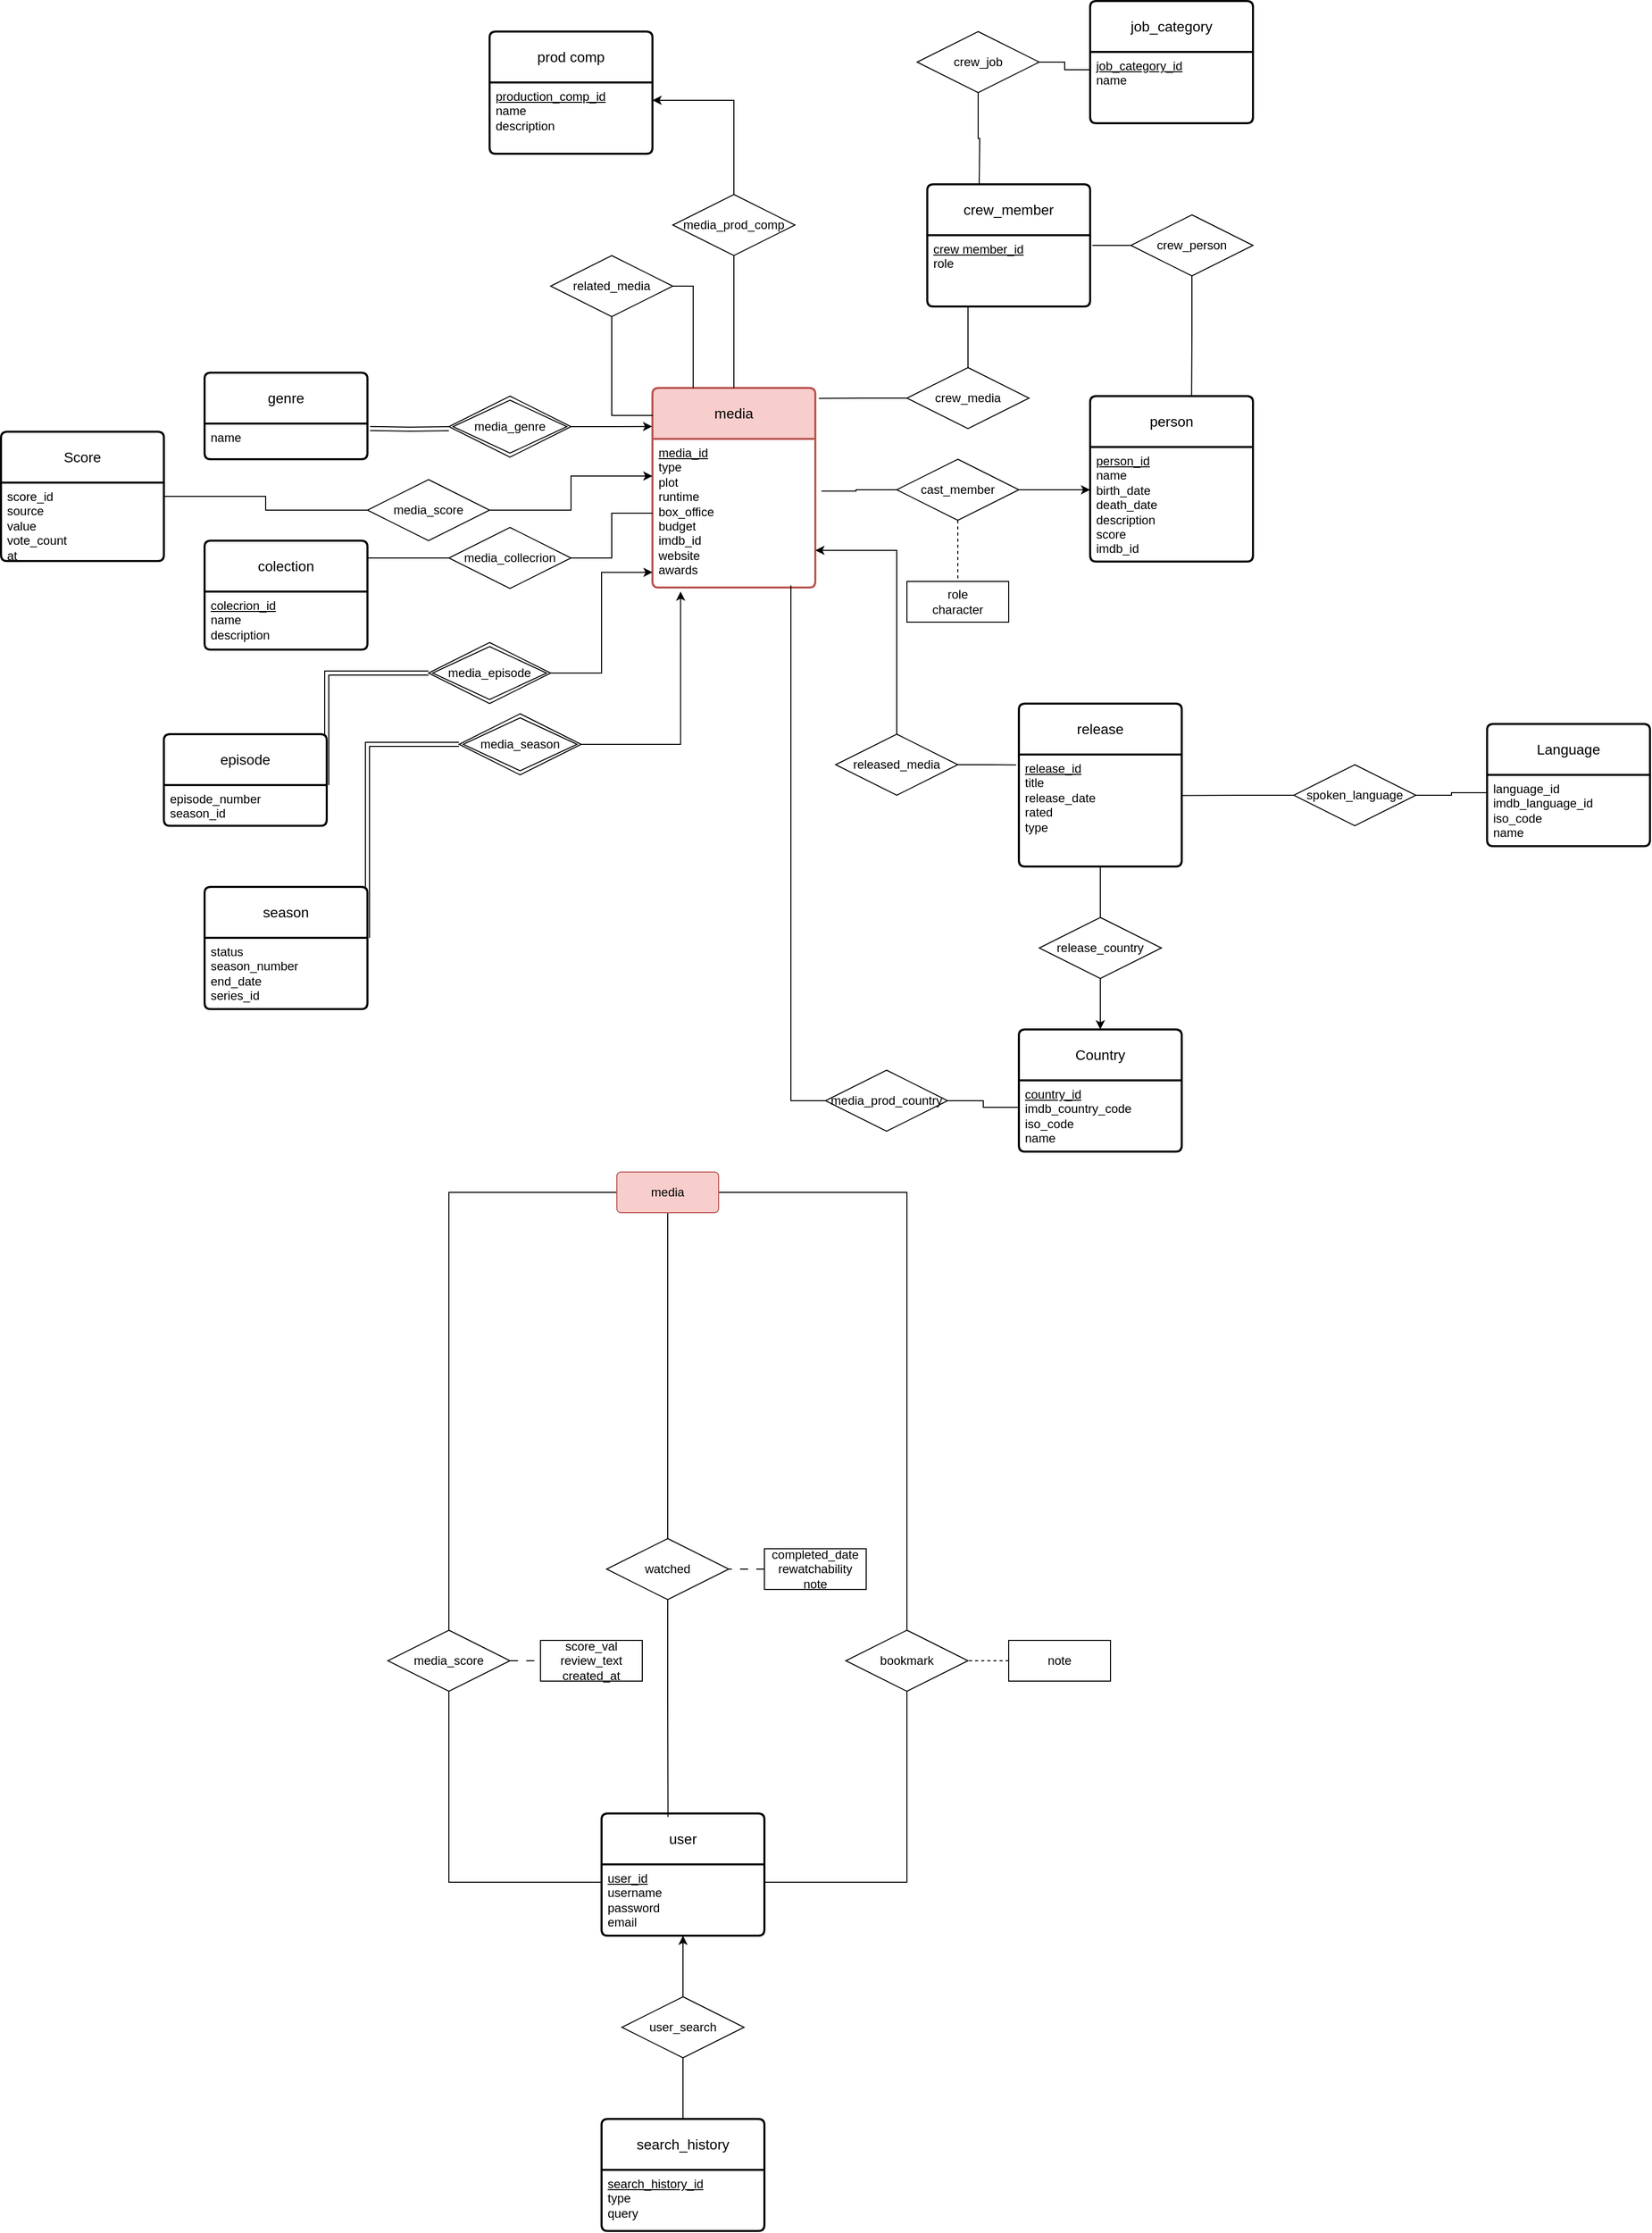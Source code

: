 <mxfile version="24.7.16">
  <diagram name="Page-1" id="o5vh6sh_1AicP6zQ3jXB">
    <mxGraphModel dx="1648" dy="1275" grid="1" gridSize="10" guides="1" tooltips="1" connect="1" arrows="1" fold="1" page="1" pageScale="1" pageWidth="850" pageHeight="1100" math="0" shadow="0">
      <root>
        <mxCell id="0" />
        <mxCell id="1" parent="0" />
        <mxCell id="Uzpc0EBQCf9kwFH2nIfT-22" style="edgeStyle=orthogonalEdgeStyle;rounded=0;orthogonalLoop=1;jettySize=auto;html=1;exitX=0;exitY=0.5;exitDx=0;exitDy=0;entryX=1.016;entryY=0.128;entryDx=0;entryDy=0;entryPerimeter=0;endArrow=none;endFill=0;shape=link;" edge="1" parent="1">
          <mxGeometry relative="1" as="geometry">
            <mxPoint x="160" y="440" as="sourcePoint" />
            <mxPoint x="82.56" y="439.84" as="targetPoint" />
          </mxGeometry>
        </mxCell>
        <mxCell id="Uzpc0EBQCf9kwFH2nIfT-24" value="media_genre" style="shape=rhombus;double=1;perimeter=rhombusPerimeter;whiteSpace=wrap;html=1;align=center;" vertex="1" parent="1">
          <mxGeometry x="160" y="408" width="120" height="60" as="geometry" />
        </mxCell>
        <mxCell id="Uzpc0EBQCf9kwFH2nIfT-25" value="&lt;div&gt;media_collecrion&lt;/div&gt;" style="shape=rhombus;perimeter=rhombusPerimeter;whiteSpace=wrap;html=1;align=center;" vertex="1" parent="1">
          <mxGeometry x="160" y="537" width="120" height="60" as="geometry" />
        </mxCell>
        <mxCell id="Uzpc0EBQCf9kwFH2nIfT-30" style="edgeStyle=orthogonalEdgeStyle;rounded=0;orthogonalLoop=1;jettySize=auto;html=1;exitX=0;exitY=0.5;exitDx=0;exitDy=0;entryX=1;entryY=0;entryDx=0;entryDy=0;endArrow=none;endFill=0;" edge="1" parent="1" source="Uzpc0EBQCf9kwFH2nIfT-25" target="Uzpc0EBQCf9kwFH2nIfT-66">
          <mxGeometry relative="1" as="geometry">
            <mxPoint x="82.24" y="609.0" as="targetPoint" />
          </mxGeometry>
        </mxCell>
        <mxCell id="Uzpc0EBQCf9kwFH2nIfT-38" style="edgeStyle=orthogonalEdgeStyle;rounded=0;orthogonalLoop=1;jettySize=auto;html=1;exitX=0;exitY=0.5;exitDx=0;exitDy=0;entryX=1;entryY=0;entryDx=0;entryDy=0;endArrow=classic;endFill=1;shape=link;" edge="1" parent="1" source="Uzpc0EBQCf9kwFH2nIfT-40" target="Uzpc0EBQCf9kwFH2nIfT-72">
          <mxGeometry relative="1" as="geometry">
            <mxPoint x="260" y="820.0" as="sourcePoint" />
            <mxPoint x="82.24" y="819" as="targetPoint" />
          </mxGeometry>
        </mxCell>
        <mxCell id="Uzpc0EBQCf9kwFH2nIfT-40" value="media_episode" style="shape=rhombus;double=1;perimeter=rhombusPerimeter;whiteSpace=wrap;html=1;align=center;" vertex="1" parent="1">
          <mxGeometry x="140" y="650" width="120" height="60" as="geometry" />
        </mxCell>
        <mxCell id="Uzpc0EBQCf9kwFH2nIfT-47" style="edgeStyle=orthogonalEdgeStyle;rounded=0;orthogonalLoop=1;jettySize=auto;html=1;exitX=0;exitY=0.5;exitDx=0;exitDy=0;endArrow=classic;endFill=1;shape=link;entryX=1;entryY=0;entryDx=0;entryDy=0;" edge="1" parent="1" target="Uzpc0EBQCf9kwFH2nIfT-74" source="Uzpc0EBQCf9kwFH2nIfT-48">
          <mxGeometry relative="1" as="geometry">
            <mxPoint x="260" y="970.0" as="sourcePoint" />
            <mxPoint x="90" y="920" as="targetPoint" />
          </mxGeometry>
        </mxCell>
        <mxCell id="Uzpc0EBQCf9kwFH2nIfT-48" value="&lt;div&gt;media_season&lt;/div&gt;" style="shape=rhombus;double=1;perimeter=rhombusPerimeter;whiteSpace=wrap;html=1;align=center;" vertex="1" parent="1">
          <mxGeometry x="170" y="720" width="120" height="60" as="geometry" />
        </mxCell>
        <mxCell id="Uzpc0EBQCf9kwFH2nIfT-51" style="edgeStyle=orthogonalEdgeStyle;rounded=0;orthogonalLoop=1;jettySize=auto;html=1;exitX=1;exitY=0.5;exitDx=0;exitDy=0;entryX=0.173;entryY=1.027;entryDx=0;entryDy=0;entryPerimeter=0;" edge="1" parent="1" source="Uzpc0EBQCf9kwFH2nIfT-48" target="Uzpc0EBQCf9kwFH2nIfT-60">
          <mxGeometry relative="1" as="geometry">
            <mxPoint x="483.56" y="696.494" as="targetPoint" />
          </mxGeometry>
        </mxCell>
        <mxCell id="Uzpc0EBQCf9kwFH2nIfT-68" style="edgeStyle=orthogonalEdgeStyle;rounded=0;orthogonalLoop=1;jettySize=auto;html=1;exitX=0;exitY=0.5;exitDx=0;exitDy=0;endArrow=none;endFill=0;entryX=1;entryY=0.5;entryDx=0;entryDy=0;" edge="1" parent="1" source="Uzpc0EBQCf9kwFH2nIfT-53" target="Uzpc0EBQCf9kwFH2nIfT-56">
          <mxGeometry relative="1" as="geometry">
            <mxPoint x="-90" y="535.308" as="targetPoint" />
          </mxGeometry>
        </mxCell>
        <mxCell id="Uzpc0EBQCf9kwFH2nIfT-53" value="media_score" style="shape=rhombus;perimeter=rhombusPerimeter;whiteSpace=wrap;html=1;align=center;" vertex="1" parent="1">
          <mxGeometry x="80" y="490" width="120" height="60" as="geometry" />
        </mxCell>
        <mxCell id="Uzpc0EBQCf9kwFH2nIfT-56" value="Score" style="swimlane;childLayout=stackLayout;horizontal=1;startSize=50;horizontalStack=0;rounded=1;fontSize=14;fontStyle=0;strokeWidth=2;resizeParent=0;resizeLast=1;shadow=0;dashed=0;align=center;arcSize=4;whiteSpace=wrap;html=1;" vertex="1" parent="1">
          <mxGeometry x="-280" y="443" width="160" height="127" as="geometry" />
        </mxCell>
        <mxCell id="Uzpc0EBQCf9kwFH2nIfT-57" value="score_id&lt;br&gt;source&lt;br&gt;&lt;div&gt;value&lt;/div&gt;&lt;div&gt;vote_count&lt;/div&gt;&lt;div&gt;at&lt;/div&gt;&lt;div&gt;&lt;br&gt;&lt;/div&gt;" style="align=left;strokeColor=none;fillColor=none;spacingLeft=4;fontSize=12;verticalAlign=top;resizable=0;rotatable=0;part=1;html=1;" vertex="1" parent="Uzpc0EBQCf9kwFH2nIfT-56">
          <mxGeometry y="50" width="160" height="77" as="geometry" />
        </mxCell>
        <mxCell id="Uzpc0EBQCf9kwFH2nIfT-59" value="media" style="swimlane;childLayout=stackLayout;horizontal=1;startSize=50;horizontalStack=0;rounded=1;fontSize=14;fontStyle=0;strokeWidth=2;resizeParent=0;resizeLast=1;shadow=0;dashed=0;align=center;arcSize=4;whiteSpace=wrap;html=1;fillColor=#f8cecc;strokeColor=#b85450;" vertex="1" parent="1">
          <mxGeometry x="360" y="400" width="160" height="196" as="geometry" />
        </mxCell>
        <mxCell id="Uzpc0EBQCf9kwFH2nIfT-60" value="&lt;div&gt;&lt;u&gt;media_id&lt;/u&gt;&lt;/div&gt;&lt;div&gt;type&lt;/div&gt;&lt;div&gt;plot&lt;/div&gt;&lt;div&gt;runtime&lt;/div&gt;&lt;div&gt;box_office&lt;/div&gt;&lt;div&gt;budget&lt;/div&gt;&lt;div&gt;imdb_id&lt;/div&gt;&lt;div&gt;website&lt;/div&gt;&lt;div&gt;awards&lt;br&gt;&lt;/div&gt;&lt;div&gt;&lt;br/&gt;&lt;/div&gt;" style="align=left;strokeColor=none;fillColor=none;spacingLeft=4;fontSize=12;verticalAlign=top;resizable=0;rotatable=0;part=1;html=1;" vertex="1" parent="Uzpc0EBQCf9kwFH2nIfT-59">
          <mxGeometry y="50" width="160" height="146" as="geometry" />
        </mxCell>
        <mxCell id="Uzpc0EBQCf9kwFH2nIfT-62" style="edgeStyle=orthogonalEdgeStyle;rounded=0;orthogonalLoop=1;jettySize=auto;html=1;exitX=1;exitY=0.5;exitDx=0;exitDy=0;entryX=-0.002;entryY=0.193;entryDx=0;entryDy=0;entryPerimeter=0;" edge="1" parent="1" source="Uzpc0EBQCf9kwFH2nIfT-24" target="Uzpc0EBQCf9kwFH2nIfT-59">
          <mxGeometry relative="1" as="geometry" />
        </mxCell>
        <mxCell id="Uzpc0EBQCf9kwFH2nIfT-63" value="genre" style="swimlane;childLayout=stackLayout;horizontal=1;startSize=50;horizontalStack=0;rounded=1;fontSize=14;fontStyle=0;strokeWidth=2;resizeParent=0;resizeLast=1;shadow=0;dashed=0;align=center;arcSize=4;whiteSpace=wrap;html=1;" vertex="1" parent="1">
          <mxGeometry x="-80" y="385" width="160" height="85" as="geometry" />
        </mxCell>
        <mxCell id="Uzpc0EBQCf9kwFH2nIfT-64" value="name" style="align=left;strokeColor=none;fillColor=none;spacingLeft=4;fontSize=12;verticalAlign=top;resizable=0;rotatable=0;part=1;html=1;" vertex="1" parent="Uzpc0EBQCf9kwFH2nIfT-63">
          <mxGeometry y="50" width="160" height="35" as="geometry" />
        </mxCell>
        <mxCell id="Uzpc0EBQCf9kwFH2nIfT-65" value="colection" style="swimlane;childLayout=stackLayout;horizontal=1;startSize=50;horizontalStack=0;rounded=1;fontSize=14;fontStyle=0;strokeWidth=2;resizeParent=0;resizeLast=1;shadow=0;dashed=0;align=center;arcSize=4;whiteSpace=wrap;html=1;" vertex="1" parent="1">
          <mxGeometry x="-80" y="550" width="160" height="107" as="geometry" />
        </mxCell>
        <mxCell id="Uzpc0EBQCf9kwFH2nIfT-66" value="&lt;div&gt;&lt;u&gt;colecrion_id&lt;/u&gt;&lt;/div&gt;&lt;div&gt;name&lt;/div&gt;&lt;div&gt;description&lt;br&gt;&lt;/div&gt;" style="align=left;strokeColor=none;fillColor=none;spacingLeft=4;fontSize=12;verticalAlign=top;resizable=0;rotatable=0;part=1;html=1;" vertex="1" parent="Uzpc0EBQCf9kwFH2nIfT-65">
          <mxGeometry y="50" width="160" height="57" as="geometry" />
        </mxCell>
        <mxCell id="Uzpc0EBQCf9kwFH2nIfT-67" style="edgeStyle=orthogonalEdgeStyle;rounded=0;orthogonalLoop=1;jettySize=auto;html=1;exitX=1;exitY=0.5;exitDx=0;exitDy=0;entryX=0;entryY=0.25;entryDx=0;entryDy=0;" edge="1" parent="1" source="Uzpc0EBQCf9kwFH2nIfT-53" target="Uzpc0EBQCf9kwFH2nIfT-60">
          <mxGeometry relative="1" as="geometry" />
        </mxCell>
        <mxCell id="Uzpc0EBQCf9kwFH2nIfT-69" style="edgeStyle=orthogonalEdgeStyle;rounded=0;orthogonalLoop=1;jettySize=auto;html=1;exitX=1;exitY=0.5;exitDx=0;exitDy=0;entryX=0;entryY=0.5;entryDx=0;entryDy=0;endArrow=none;endFill=0;" edge="1" parent="1" source="Uzpc0EBQCf9kwFH2nIfT-25" target="Uzpc0EBQCf9kwFH2nIfT-60">
          <mxGeometry relative="1" as="geometry" />
        </mxCell>
        <mxCell id="Uzpc0EBQCf9kwFH2nIfT-71" value="episode" style="swimlane;childLayout=stackLayout;horizontal=1;startSize=50;horizontalStack=0;rounded=1;fontSize=14;fontStyle=0;strokeWidth=2;resizeParent=0;resizeLast=1;shadow=0;dashed=0;align=center;arcSize=4;whiteSpace=wrap;html=1;" vertex="1" parent="1">
          <mxGeometry x="-120" y="740" width="160" height="90" as="geometry" />
        </mxCell>
        <mxCell id="Uzpc0EBQCf9kwFH2nIfT-72" value="&lt;div&gt;episode_number&lt;/div&gt;&lt;div&gt;season_id&lt;br&gt;&lt;/div&gt;" style="align=left;strokeColor=none;fillColor=none;spacingLeft=4;fontSize=12;verticalAlign=top;resizable=0;rotatable=0;part=1;html=1;" vertex="1" parent="Uzpc0EBQCf9kwFH2nIfT-71">
          <mxGeometry y="50" width="160" height="40" as="geometry" />
        </mxCell>
        <mxCell id="Uzpc0EBQCf9kwFH2nIfT-73" value="season" style="swimlane;childLayout=stackLayout;horizontal=1;startSize=50;horizontalStack=0;rounded=1;fontSize=14;fontStyle=0;strokeWidth=2;resizeParent=0;resizeLast=1;shadow=0;dashed=0;align=center;arcSize=4;whiteSpace=wrap;html=1;" vertex="1" parent="1">
          <mxGeometry x="-80" y="890" width="160" height="120" as="geometry" />
        </mxCell>
        <mxCell id="Uzpc0EBQCf9kwFH2nIfT-74" value="&lt;div&gt;status&lt;/div&gt;&lt;div&gt;season_number&lt;/div&gt;&lt;div&gt;end_date&lt;/div&gt;&lt;div&gt;series_id&lt;br&gt;&lt;/div&gt;" style="align=left;strokeColor=none;fillColor=none;spacingLeft=4;fontSize=12;verticalAlign=top;resizable=0;rotatable=0;part=1;html=1;" vertex="1" parent="Uzpc0EBQCf9kwFH2nIfT-73">
          <mxGeometry y="50" width="160" height="70" as="geometry" />
        </mxCell>
        <mxCell id="Uzpc0EBQCf9kwFH2nIfT-75" style="edgeStyle=orthogonalEdgeStyle;rounded=0;orthogonalLoop=1;jettySize=auto;html=1;exitX=1;exitY=0.5;exitDx=0;exitDy=0;entryX=0.001;entryY=0.898;entryDx=0;entryDy=0;entryPerimeter=0;" edge="1" parent="1" source="Uzpc0EBQCf9kwFH2nIfT-40" target="Uzpc0EBQCf9kwFH2nIfT-60">
          <mxGeometry relative="1" as="geometry" />
        </mxCell>
        <mxCell id="Uzpc0EBQCf9kwFH2nIfT-82" value="prod comp" style="swimlane;childLayout=stackLayout;horizontal=1;startSize=50;horizontalStack=0;rounded=1;fontSize=14;fontStyle=0;strokeWidth=2;resizeParent=0;resizeLast=1;shadow=0;dashed=0;align=center;arcSize=4;whiteSpace=wrap;html=1;" vertex="1" parent="1">
          <mxGeometry x="200" y="50" width="160" height="120" as="geometry" />
        </mxCell>
        <mxCell id="Uzpc0EBQCf9kwFH2nIfT-83" value="&lt;div&gt;&lt;u&gt;production_comp_id&lt;/u&gt;&lt;/div&gt;&lt;div&gt;name&lt;/div&gt;&lt;div&gt;description&lt;br&gt;&lt;/div&gt;" style="align=left;strokeColor=none;fillColor=none;spacingLeft=4;fontSize=12;verticalAlign=top;resizable=0;rotatable=0;part=1;html=1;" vertex="1" parent="Uzpc0EBQCf9kwFH2nIfT-82">
          <mxGeometry y="50" width="160" height="70" as="geometry" />
        </mxCell>
        <mxCell id="Uzpc0EBQCf9kwFH2nIfT-85" style="edgeStyle=orthogonalEdgeStyle;rounded=0;orthogonalLoop=1;jettySize=auto;html=1;exitX=1;exitY=0.5;exitDx=0;exitDy=0;entryX=0.25;entryY=0;entryDx=0;entryDy=0;endArrow=none;endFill=0;" edge="1" parent="1" source="Uzpc0EBQCf9kwFH2nIfT-84" target="Uzpc0EBQCf9kwFH2nIfT-59">
          <mxGeometry relative="1" as="geometry" />
        </mxCell>
        <mxCell id="Uzpc0EBQCf9kwFH2nIfT-84" value="related_media" style="shape=rhombus;perimeter=rhombusPerimeter;whiteSpace=wrap;html=1;align=center;" vertex="1" parent="1">
          <mxGeometry x="260" y="270" width="120" height="60" as="geometry" />
        </mxCell>
        <mxCell id="Uzpc0EBQCf9kwFH2nIfT-86" style="edgeStyle=orthogonalEdgeStyle;rounded=0;orthogonalLoop=1;jettySize=auto;html=1;exitX=0.5;exitY=1;exitDx=0;exitDy=0;entryX=0.002;entryY=0.138;entryDx=0;entryDy=0;entryPerimeter=0;endArrow=none;endFill=0;" edge="1" parent="1" source="Uzpc0EBQCf9kwFH2nIfT-84" target="Uzpc0EBQCf9kwFH2nIfT-59">
          <mxGeometry relative="1" as="geometry" />
        </mxCell>
        <mxCell id="Uzpc0EBQCf9kwFH2nIfT-89" style="edgeStyle=orthogonalEdgeStyle;rounded=0;orthogonalLoop=1;jettySize=auto;html=1;exitX=0.5;exitY=1;exitDx=0;exitDy=0;entryX=0.5;entryY=0;entryDx=0;entryDy=0;endArrow=none;endFill=0;" edge="1" parent="1" source="Uzpc0EBQCf9kwFH2nIfT-87" target="Uzpc0EBQCf9kwFH2nIfT-59">
          <mxGeometry relative="1" as="geometry" />
        </mxCell>
        <mxCell id="Uzpc0EBQCf9kwFH2nIfT-90" style="edgeStyle=orthogonalEdgeStyle;rounded=0;orthogonalLoop=1;jettySize=auto;html=1;exitX=0.5;exitY=0;exitDx=0;exitDy=0;entryX=1;entryY=0.25;entryDx=0;entryDy=0;" edge="1" parent="1" source="Uzpc0EBQCf9kwFH2nIfT-87" target="Uzpc0EBQCf9kwFH2nIfT-83">
          <mxGeometry relative="1" as="geometry" />
        </mxCell>
        <mxCell id="Uzpc0EBQCf9kwFH2nIfT-87" value="media_prod_comp" style="shape=rhombus;perimeter=rhombusPerimeter;whiteSpace=wrap;html=1;align=center;" vertex="1" parent="1">
          <mxGeometry x="380" y="210" width="120" height="60" as="geometry" />
        </mxCell>
        <mxCell id="Uzpc0EBQCf9kwFH2nIfT-91" value="person" style="swimlane;childLayout=stackLayout;horizontal=1;startSize=50;horizontalStack=0;rounded=1;fontSize=14;fontStyle=0;strokeWidth=2;resizeParent=0;resizeLast=1;shadow=0;dashed=0;align=center;arcSize=4;whiteSpace=wrap;html=1;" vertex="1" parent="1">
          <mxGeometry x="790" y="408" width="160" height="162.5" as="geometry" />
        </mxCell>
        <mxCell id="Uzpc0EBQCf9kwFH2nIfT-92" value="&lt;div&gt;&lt;u&gt;person_id&lt;/u&gt;&lt;/div&gt;&lt;div&gt;name&lt;/div&gt;&lt;div&gt;birth_date&lt;/div&gt;&lt;div&gt;death_date&lt;/div&gt;&lt;div&gt;description&lt;/div&gt;&lt;div&gt;score&lt;/div&gt;&lt;div&gt;imdb_id&lt;br&gt;&lt;/div&gt;" style="align=left;strokeColor=none;fillColor=none;spacingLeft=4;fontSize=12;verticalAlign=top;resizable=0;rotatable=0;part=1;html=1;" vertex="1" parent="Uzpc0EBQCf9kwFH2nIfT-91">
          <mxGeometry y="50" width="160" height="112.5" as="geometry" />
        </mxCell>
        <mxCell id="Uzpc0EBQCf9kwFH2nIfT-99" style="edgeStyle=orthogonalEdgeStyle;rounded=0;orthogonalLoop=1;jettySize=auto;html=1;endArrow=none;endFill=0;dashed=1;" edge="1" parent="1" source="Uzpc0EBQCf9kwFH2nIfT-93">
          <mxGeometry relative="1" as="geometry">
            <mxPoint x="660" y="590" as="targetPoint" />
          </mxGeometry>
        </mxCell>
        <mxCell id="Uzpc0EBQCf9kwFH2nIfT-93" value="cast_member" style="shape=rhombus;perimeter=rhombusPerimeter;whiteSpace=wrap;html=1;align=center;" vertex="1" parent="1">
          <mxGeometry x="600" y="470" width="120" height="60" as="geometry" />
        </mxCell>
        <mxCell id="Uzpc0EBQCf9kwFH2nIfT-94" style="edgeStyle=orthogonalEdgeStyle;rounded=0;orthogonalLoop=1;jettySize=auto;html=1;exitX=0;exitY=0.5;exitDx=0;exitDy=0;entryX=1.038;entryY=0.351;entryDx=0;entryDy=0;entryPerimeter=0;endArrow=none;endFill=0;" edge="1" parent="1" source="Uzpc0EBQCf9kwFH2nIfT-93" target="Uzpc0EBQCf9kwFH2nIfT-60">
          <mxGeometry relative="1" as="geometry" />
        </mxCell>
        <mxCell id="Uzpc0EBQCf9kwFH2nIfT-95" style="edgeStyle=orthogonalEdgeStyle;rounded=0;orthogonalLoop=1;jettySize=auto;html=1;exitX=1;exitY=0.5;exitDx=0;exitDy=0;" edge="1" parent="1" source="Uzpc0EBQCf9kwFH2nIfT-93">
          <mxGeometry relative="1" as="geometry">
            <mxPoint x="790" y="500" as="targetPoint" />
          </mxGeometry>
        </mxCell>
        <mxCell id="Uzpc0EBQCf9kwFH2nIfT-98" value="&lt;div&gt;role&lt;/div&gt;&lt;div&gt;character&lt;br&gt;&lt;/div&gt;" style="whiteSpace=wrap;html=1;align=center;" vertex="1" parent="1">
          <mxGeometry x="610" y="590" width="100" height="40" as="geometry" />
        </mxCell>
        <mxCell id="Uzpc0EBQCf9kwFH2nIfT-100" value="crew_member" style="swimlane;childLayout=stackLayout;horizontal=1;startSize=50;horizontalStack=0;rounded=1;fontSize=14;fontStyle=0;strokeWidth=2;resizeParent=0;resizeLast=1;shadow=0;dashed=0;align=center;arcSize=4;whiteSpace=wrap;html=1;" vertex="1" parent="1">
          <mxGeometry x="630" y="200" width="160" height="120" as="geometry" />
        </mxCell>
        <mxCell id="Uzpc0EBQCf9kwFH2nIfT-101" value="&lt;div&gt;&lt;u&gt;crew member_id&lt;/u&gt;&lt;/div&gt;&lt;div&gt;role&lt;br&gt;&lt;/div&gt;" style="align=left;strokeColor=none;fillColor=none;spacingLeft=4;fontSize=12;verticalAlign=top;resizable=0;rotatable=0;part=1;html=1;" vertex="1" parent="Uzpc0EBQCf9kwFH2nIfT-100">
          <mxGeometry y="50" width="160" height="70" as="geometry" />
        </mxCell>
        <mxCell id="Uzpc0EBQCf9kwFH2nIfT-102" value="job_category" style="swimlane;childLayout=stackLayout;horizontal=1;startSize=50;horizontalStack=0;rounded=1;fontSize=14;fontStyle=0;strokeWidth=2;resizeParent=0;resizeLast=1;shadow=0;dashed=0;align=center;arcSize=4;whiteSpace=wrap;html=1;" vertex="1" parent="1">
          <mxGeometry x="790" y="20" width="160" height="120" as="geometry" />
        </mxCell>
        <mxCell id="Uzpc0EBQCf9kwFH2nIfT-103" value="&lt;div&gt;&lt;u&gt;job_category_id&lt;/u&gt;&lt;/div&gt;&lt;div&gt;name&lt;br&gt;&lt;/div&gt;" style="align=left;strokeColor=none;fillColor=none;spacingLeft=4;fontSize=12;verticalAlign=top;resizable=0;rotatable=0;part=1;html=1;" vertex="1" parent="Uzpc0EBQCf9kwFH2nIfT-102">
          <mxGeometry y="50" width="160" height="70" as="geometry" />
        </mxCell>
        <mxCell id="Uzpc0EBQCf9kwFH2nIfT-111" style="edgeStyle=orthogonalEdgeStyle;rounded=0;orthogonalLoop=1;jettySize=auto;html=1;exitX=0.5;exitY=0;exitDx=0;exitDy=0;entryX=0.25;entryY=1;entryDx=0;entryDy=0;endArrow=none;endFill=0;" edge="1" parent="1" source="Uzpc0EBQCf9kwFH2nIfT-106" target="Uzpc0EBQCf9kwFH2nIfT-101">
          <mxGeometry relative="1" as="geometry" />
        </mxCell>
        <mxCell id="Uzpc0EBQCf9kwFH2nIfT-106" value="crew_media" style="shape=rhombus;perimeter=rhombusPerimeter;whiteSpace=wrap;html=1;align=center;" vertex="1" parent="1">
          <mxGeometry x="610" y="380" width="120" height="60" as="geometry" />
        </mxCell>
        <mxCell id="Uzpc0EBQCf9kwFH2nIfT-107" value="crew_person" style="shape=rhombus;perimeter=rhombusPerimeter;whiteSpace=wrap;html=1;align=center;" vertex="1" parent="1">
          <mxGeometry x="830" y="230" width="120" height="60" as="geometry" />
        </mxCell>
        <mxCell id="Uzpc0EBQCf9kwFH2nIfT-108" style="edgeStyle=orthogonalEdgeStyle;rounded=0;orthogonalLoop=1;jettySize=auto;html=1;exitX=0;exitY=0.5;exitDx=0;exitDy=0;entryX=1.022;entryY=0.052;entryDx=0;entryDy=0;entryPerimeter=0;endArrow=none;endFill=0;" edge="1" parent="1" source="Uzpc0EBQCf9kwFH2nIfT-106" target="Uzpc0EBQCf9kwFH2nIfT-59">
          <mxGeometry relative="1" as="geometry" />
        </mxCell>
        <mxCell id="Uzpc0EBQCf9kwFH2nIfT-109" style="edgeStyle=orthogonalEdgeStyle;rounded=0;orthogonalLoop=1;jettySize=auto;html=1;exitX=0;exitY=0.5;exitDx=0;exitDy=0;entryX=1.014;entryY=0.129;entryDx=0;entryDy=0;entryPerimeter=0;endArrow=none;endFill=0;" edge="1" parent="1" source="Uzpc0EBQCf9kwFH2nIfT-107" target="Uzpc0EBQCf9kwFH2nIfT-101">
          <mxGeometry relative="1" as="geometry" />
        </mxCell>
        <mxCell id="Uzpc0EBQCf9kwFH2nIfT-110" style="edgeStyle=orthogonalEdgeStyle;rounded=0;orthogonalLoop=1;jettySize=auto;html=1;exitX=0.5;exitY=1;exitDx=0;exitDy=0;entryX=0.623;entryY=0.006;entryDx=0;entryDy=0;entryPerimeter=0;endArrow=none;endFill=0;" edge="1" parent="1" source="Uzpc0EBQCf9kwFH2nIfT-107" target="Uzpc0EBQCf9kwFH2nIfT-91">
          <mxGeometry relative="1" as="geometry" />
        </mxCell>
        <mxCell id="Uzpc0EBQCf9kwFH2nIfT-113" style="edgeStyle=orthogonalEdgeStyle;rounded=0;orthogonalLoop=1;jettySize=auto;html=1;exitX=1;exitY=0.5;exitDx=0;exitDy=0;entryX=0;entryY=0.25;entryDx=0;entryDy=0;endArrow=none;endFill=0;" edge="1" parent="1" source="Uzpc0EBQCf9kwFH2nIfT-112" target="Uzpc0EBQCf9kwFH2nIfT-103">
          <mxGeometry relative="1" as="geometry" />
        </mxCell>
        <mxCell id="Uzpc0EBQCf9kwFH2nIfT-112" value="crew_job" style="shape=rhombus;perimeter=rhombusPerimeter;whiteSpace=wrap;html=1;align=center;" vertex="1" parent="1">
          <mxGeometry x="620" y="50" width="120" height="60" as="geometry" />
        </mxCell>
        <mxCell id="Uzpc0EBQCf9kwFH2nIfT-114" style="edgeStyle=orthogonalEdgeStyle;rounded=0;orthogonalLoop=1;jettySize=auto;html=1;exitX=0.5;exitY=1;exitDx=0;exitDy=0;endArrow=none;endFill=0;" edge="1" parent="1" source="Uzpc0EBQCf9kwFH2nIfT-112">
          <mxGeometry relative="1" as="geometry">
            <mxPoint x="681" y="200" as="targetPoint" />
          </mxGeometry>
        </mxCell>
        <mxCell id="Uzpc0EBQCf9kwFH2nIfT-115" value="release" style="swimlane;childLayout=stackLayout;horizontal=1;startSize=50;horizontalStack=0;rounded=1;fontSize=14;fontStyle=0;strokeWidth=2;resizeParent=0;resizeLast=1;shadow=0;dashed=0;align=center;arcSize=4;whiteSpace=wrap;html=1;" vertex="1" parent="1">
          <mxGeometry x="720" y="710" width="160" height="160" as="geometry" />
        </mxCell>
        <mxCell id="Uzpc0EBQCf9kwFH2nIfT-116" value="&lt;div&gt;&lt;u&gt;release_id&lt;/u&gt;&lt;/div&gt;&lt;div&gt;title&lt;/div&gt;&lt;div&gt;release_date&lt;/div&gt;&lt;div&gt;rated&lt;/div&gt;&lt;div&gt;type&lt;/div&gt;" style="align=left;strokeColor=none;fillColor=none;spacingLeft=4;fontSize=12;verticalAlign=top;resizable=0;rotatable=0;part=1;html=1;" vertex="1" parent="Uzpc0EBQCf9kwFH2nIfT-115">
          <mxGeometry y="50" width="160" height="110" as="geometry" />
        </mxCell>
        <mxCell id="Uzpc0EBQCf9kwFH2nIfT-117" value="released_media" style="shape=rhombus;perimeter=rhombusPerimeter;whiteSpace=wrap;html=1;align=center;" vertex="1" parent="1">
          <mxGeometry x="540" y="740" width="120" height="60" as="geometry" />
        </mxCell>
        <mxCell id="Uzpc0EBQCf9kwFH2nIfT-118" style="edgeStyle=orthogonalEdgeStyle;rounded=0;orthogonalLoop=1;jettySize=auto;html=1;exitX=0.5;exitY=0;exitDx=0;exitDy=0;entryX=1;entryY=0.75;entryDx=0;entryDy=0;" edge="1" parent="1" source="Uzpc0EBQCf9kwFH2nIfT-117" target="Uzpc0EBQCf9kwFH2nIfT-60">
          <mxGeometry relative="1" as="geometry" />
        </mxCell>
        <mxCell id="Uzpc0EBQCf9kwFH2nIfT-119" style="edgeStyle=orthogonalEdgeStyle;rounded=0;orthogonalLoop=1;jettySize=auto;html=1;exitX=1;exitY=0.5;exitDx=0;exitDy=0;entryX=-0.017;entryY=0.093;entryDx=0;entryDy=0;entryPerimeter=0;endArrow=none;endFill=0;" edge="1" parent="1" source="Uzpc0EBQCf9kwFH2nIfT-117" target="Uzpc0EBQCf9kwFH2nIfT-116">
          <mxGeometry relative="1" as="geometry" />
        </mxCell>
        <mxCell id="Uzpc0EBQCf9kwFH2nIfT-121" value="media_prod_country" style="shape=rhombus;perimeter=rhombusPerimeter;whiteSpace=wrap;html=1;align=center;" vertex="1" parent="1">
          <mxGeometry x="530" y="1070" width="120" height="60" as="geometry" />
        </mxCell>
        <mxCell id="Uzpc0EBQCf9kwFH2nIfT-123" style="edgeStyle=orthogonalEdgeStyle;rounded=0;orthogonalLoop=1;jettySize=auto;html=1;exitX=0;exitY=0.5;exitDx=0;exitDy=0;entryX=0.85;entryY=0.986;entryDx=0;entryDy=0;entryPerimeter=0;endArrow=none;endFill=0;" edge="1" parent="1" source="Uzpc0EBQCf9kwFH2nIfT-121" target="Uzpc0EBQCf9kwFH2nIfT-60">
          <mxGeometry relative="1" as="geometry">
            <mxPoint x="495" y="600" as="targetPoint" />
          </mxGeometry>
        </mxCell>
        <mxCell id="Uzpc0EBQCf9kwFH2nIfT-124" value="Country" style="swimlane;childLayout=stackLayout;horizontal=1;startSize=50;horizontalStack=0;rounded=1;fontSize=14;fontStyle=0;strokeWidth=2;resizeParent=0;resizeLast=1;shadow=0;dashed=0;align=center;arcSize=4;whiteSpace=wrap;html=1;" vertex="1" parent="1">
          <mxGeometry x="720" y="1030" width="160" height="120" as="geometry" />
        </mxCell>
        <mxCell id="Uzpc0EBQCf9kwFH2nIfT-125" value="&lt;div&gt;&lt;u&gt;country_id&lt;/u&gt;&lt;br&gt;&lt;/div&gt;&lt;div&gt;imdb_country_code&lt;/div&gt;&lt;div&gt;iso_code&lt;/div&gt;&lt;div&gt;name&lt;br&gt;&lt;/div&gt;" style="align=left;strokeColor=none;fillColor=none;spacingLeft=4;fontSize=12;verticalAlign=top;resizable=0;rotatable=0;part=1;html=1;" vertex="1" parent="Uzpc0EBQCf9kwFH2nIfT-124">
          <mxGeometry y="50" width="160" height="70" as="geometry" />
        </mxCell>
        <mxCell id="Uzpc0EBQCf9kwFH2nIfT-126" style="edgeStyle=orthogonalEdgeStyle;rounded=0;orthogonalLoop=1;jettySize=auto;html=1;exitX=1;exitY=0.5;exitDx=0;exitDy=0;entryX=-0.002;entryY=0.379;entryDx=0;entryDy=0;entryPerimeter=0;endArrow=none;endFill=0;" edge="1" parent="1" source="Uzpc0EBQCf9kwFH2nIfT-121" target="Uzpc0EBQCf9kwFH2nIfT-125">
          <mxGeometry relative="1" as="geometry" />
        </mxCell>
        <mxCell id="Uzpc0EBQCf9kwFH2nIfT-128" style="edgeStyle=orthogonalEdgeStyle;rounded=0;orthogonalLoop=1;jettySize=auto;html=1;exitX=0.5;exitY=1;exitDx=0;exitDy=0;entryX=0.5;entryY=0;entryDx=0;entryDy=0;" edge="1" parent="1" source="Uzpc0EBQCf9kwFH2nIfT-127" target="Uzpc0EBQCf9kwFH2nIfT-124">
          <mxGeometry relative="1" as="geometry" />
        </mxCell>
        <mxCell id="Uzpc0EBQCf9kwFH2nIfT-129" style="edgeStyle=orthogonalEdgeStyle;rounded=0;orthogonalLoop=1;jettySize=auto;html=1;exitX=0.5;exitY=0;exitDx=0;exitDy=0;entryX=0.5;entryY=1;entryDx=0;entryDy=0;endArrow=none;endFill=0;" edge="1" parent="1" source="Uzpc0EBQCf9kwFH2nIfT-127" target="Uzpc0EBQCf9kwFH2nIfT-116">
          <mxGeometry relative="1" as="geometry" />
        </mxCell>
        <mxCell id="Uzpc0EBQCf9kwFH2nIfT-127" value="release_country" style="shape=rhombus;perimeter=rhombusPerimeter;whiteSpace=wrap;html=1;align=center;" vertex="1" parent="1">
          <mxGeometry x="740" y="920" width="120" height="60" as="geometry" />
        </mxCell>
        <mxCell id="Uzpc0EBQCf9kwFH2nIfT-130" value="Language" style="swimlane;childLayout=stackLayout;horizontal=1;startSize=50;horizontalStack=0;rounded=1;fontSize=14;fontStyle=0;strokeWidth=2;resizeParent=0;resizeLast=1;shadow=0;dashed=0;align=center;arcSize=4;whiteSpace=wrap;html=1;" vertex="1" parent="1">
          <mxGeometry x="1180" y="730" width="160" height="120" as="geometry" />
        </mxCell>
        <mxCell id="Uzpc0EBQCf9kwFH2nIfT-131" value="&lt;div&gt;language_id&lt;/div&gt;&lt;div&gt;imdb_language_id&lt;/div&gt;&lt;div&gt;iso_code&lt;/div&gt;&lt;div&gt;name&lt;br&gt;&lt;/div&gt;" style="align=left;strokeColor=none;fillColor=none;spacingLeft=4;fontSize=12;verticalAlign=top;resizable=0;rotatable=0;part=1;html=1;" vertex="1" parent="Uzpc0EBQCf9kwFH2nIfT-130">
          <mxGeometry y="50" width="160" height="70" as="geometry" />
        </mxCell>
        <mxCell id="Uzpc0EBQCf9kwFH2nIfT-134" style="edgeStyle=orthogonalEdgeStyle;rounded=0;orthogonalLoop=1;jettySize=auto;html=1;entryX=0;entryY=0.25;entryDx=0;entryDy=0;endArrow=none;endFill=0;" edge="1" parent="1" source="Uzpc0EBQCf9kwFH2nIfT-132" target="Uzpc0EBQCf9kwFH2nIfT-131">
          <mxGeometry relative="1" as="geometry" />
        </mxCell>
        <mxCell id="Uzpc0EBQCf9kwFH2nIfT-132" value="spoken_language" style="shape=rhombus;perimeter=rhombusPerimeter;whiteSpace=wrap;html=1;align=center;" vertex="1" parent="1">
          <mxGeometry x="990" y="770" width="120" height="60" as="geometry" />
        </mxCell>
        <mxCell id="Uzpc0EBQCf9kwFH2nIfT-133" style="edgeStyle=orthogonalEdgeStyle;rounded=0;orthogonalLoop=1;jettySize=auto;html=1;exitX=0;exitY=0.5;exitDx=0;exitDy=0;entryX=1.006;entryY=0.366;entryDx=0;entryDy=0;entryPerimeter=0;endArrow=none;endFill=0;" edge="1" parent="1" source="Uzpc0EBQCf9kwFH2nIfT-132" target="Uzpc0EBQCf9kwFH2nIfT-116">
          <mxGeometry relative="1" as="geometry" />
        </mxCell>
        <mxCell id="Uzpc0EBQCf9kwFH2nIfT-136" value="user" style="swimlane;childLayout=stackLayout;horizontal=1;startSize=50;horizontalStack=0;rounded=1;fontSize=14;fontStyle=0;strokeWidth=2;resizeParent=0;resizeLast=1;shadow=0;dashed=0;align=center;arcSize=4;whiteSpace=wrap;html=1;" vertex="1" parent="1">
          <mxGeometry x="310" y="1800" width="160" height="120" as="geometry" />
        </mxCell>
        <mxCell id="Uzpc0EBQCf9kwFH2nIfT-137" value="&lt;div&gt;&lt;u&gt;user_id&lt;/u&gt;&lt;/div&gt;&lt;div&gt;username&lt;/div&gt;&lt;div&gt;password&lt;/div&gt;&lt;div&gt;email&lt;br&gt;&lt;/div&gt;" style="align=left;strokeColor=none;fillColor=none;spacingLeft=4;fontSize=12;verticalAlign=top;resizable=0;rotatable=0;part=1;html=1;" vertex="1" parent="Uzpc0EBQCf9kwFH2nIfT-136">
          <mxGeometry y="50" width="160" height="70" as="geometry" />
        </mxCell>
        <mxCell id="Uzpc0EBQCf9kwFH2nIfT-147" value="search_history" style="swimlane;childLayout=stackLayout;horizontal=1;startSize=50;horizontalStack=0;rounded=1;fontSize=14;fontStyle=0;strokeWidth=2;resizeParent=0;resizeLast=1;shadow=0;dashed=0;align=center;arcSize=4;whiteSpace=wrap;html=1;" vertex="1" parent="1">
          <mxGeometry x="310" y="2100" width="160" height="110" as="geometry" />
        </mxCell>
        <mxCell id="Uzpc0EBQCf9kwFH2nIfT-148" value="&lt;div&gt;&lt;u&gt;search_history_id&lt;/u&gt;&lt;/div&gt;&lt;div&gt;type&lt;/div&gt;&lt;div&gt;query&lt;br&gt;&lt;/div&gt;" style="align=left;strokeColor=none;fillColor=none;spacingLeft=4;fontSize=12;verticalAlign=top;resizable=0;rotatable=0;part=1;html=1;" vertex="1" parent="Uzpc0EBQCf9kwFH2nIfT-147">
          <mxGeometry y="50" width="160" height="60" as="geometry" />
        </mxCell>
        <mxCell id="Uzpc0EBQCf9kwFH2nIfT-151" style="edgeStyle=orthogonalEdgeStyle;rounded=0;orthogonalLoop=1;jettySize=auto;html=1;exitX=0.5;exitY=1;exitDx=0;exitDy=0;entryX=0.5;entryY=0;entryDx=0;entryDy=0;endArrow=none;endFill=0;" edge="1" parent="1" source="Uzpc0EBQCf9kwFH2nIfT-149" target="Uzpc0EBQCf9kwFH2nIfT-147">
          <mxGeometry relative="1" as="geometry" />
        </mxCell>
        <mxCell id="Uzpc0EBQCf9kwFH2nIfT-152" style="edgeStyle=orthogonalEdgeStyle;rounded=0;orthogonalLoop=1;jettySize=auto;html=1;exitX=0.5;exitY=0;exitDx=0;exitDy=0;entryX=0.5;entryY=1;entryDx=0;entryDy=0;" edge="1" parent="1" source="Uzpc0EBQCf9kwFH2nIfT-149" target="Uzpc0EBQCf9kwFH2nIfT-137">
          <mxGeometry relative="1" as="geometry" />
        </mxCell>
        <mxCell id="Uzpc0EBQCf9kwFH2nIfT-149" value="&lt;div&gt;user_search&lt;/div&gt;" style="shape=rhombus;perimeter=rhombusPerimeter;whiteSpace=wrap;html=1;align=center;" vertex="1" parent="1">
          <mxGeometry x="330" y="1980" width="120" height="60" as="geometry" />
        </mxCell>
        <mxCell id="Uzpc0EBQCf9kwFH2nIfT-172" style="edgeStyle=orthogonalEdgeStyle;rounded=0;orthogonalLoop=1;jettySize=auto;html=1;exitX=0.5;exitY=0;exitDx=0;exitDy=0;entryX=0;entryY=0.5;entryDx=0;entryDy=0;endArrow=none;endFill=0;" edge="1" parent="1" source="Uzpc0EBQCf9kwFH2nIfT-154" target="Uzpc0EBQCf9kwFH2nIfT-158">
          <mxGeometry relative="1" as="geometry" />
        </mxCell>
        <mxCell id="Uzpc0EBQCf9kwFH2nIfT-183" style="edgeStyle=orthogonalEdgeStyle;rounded=0;orthogonalLoop=1;jettySize=auto;html=1;exitX=0.5;exitY=1;exitDx=0;exitDy=0;entryX=0;entryY=0.25;entryDx=0;entryDy=0;endArrow=none;endFill=0;" edge="1" parent="1" source="Uzpc0EBQCf9kwFH2nIfT-154" target="Uzpc0EBQCf9kwFH2nIfT-137">
          <mxGeometry relative="1" as="geometry" />
        </mxCell>
        <mxCell id="Uzpc0EBQCf9kwFH2nIfT-185" style="edgeStyle=orthogonalEdgeStyle;rounded=0;orthogonalLoop=1;jettySize=auto;html=1;exitX=1;exitY=0.5;exitDx=0;exitDy=0;entryX=0;entryY=0.5;entryDx=0;entryDy=0;endArrow=none;endFill=0;dashed=1;dashPattern=8 8;" edge="1" parent="1" source="Uzpc0EBQCf9kwFH2nIfT-154" target="Uzpc0EBQCf9kwFH2nIfT-184">
          <mxGeometry relative="1" as="geometry" />
        </mxCell>
        <mxCell id="Uzpc0EBQCf9kwFH2nIfT-154" value="media_score" style="shape=rhombus;perimeter=rhombusPerimeter;whiteSpace=wrap;html=1;align=center;" vertex="1" parent="1">
          <mxGeometry x="100" y="1620" width="120" height="60" as="geometry" />
        </mxCell>
        <mxCell id="Uzpc0EBQCf9kwFH2nIfT-173" style="edgeStyle=orthogonalEdgeStyle;rounded=0;orthogonalLoop=1;jettySize=auto;html=1;exitX=0.5;exitY=0;exitDx=0;exitDy=0;entryX=1;entryY=0.5;entryDx=0;entryDy=0;endArrow=none;endFill=0;" edge="1" parent="1" source="Uzpc0EBQCf9kwFH2nIfT-155" target="Uzpc0EBQCf9kwFH2nIfT-158">
          <mxGeometry relative="1" as="geometry" />
        </mxCell>
        <mxCell id="Uzpc0EBQCf9kwFH2nIfT-175" style="edgeStyle=orthogonalEdgeStyle;rounded=0;orthogonalLoop=1;jettySize=auto;html=1;exitX=0.5;exitY=1;exitDx=0;exitDy=0;entryX=1;entryY=0.25;entryDx=0;entryDy=0;endArrow=none;endFill=0;" edge="1" parent="1" source="Uzpc0EBQCf9kwFH2nIfT-155" target="Uzpc0EBQCf9kwFH2nIfT-137">
          <mxGeometry relative="1" as="geometry" />
        </mxCell>
        <mxCell id="Uzpc0EBQCf9kwFH2nIfT-155" value="bookmark" style="shape=rhombus;perimeter=rhombusPerimeter;whiteSpace=wrap;html=1;align=center;" vertex="1" parent="1">
          <mxGeometry x="550" y="1620" width="120" height="60" as="geometry" />
        </mxCell>
        <mxCell id="Uzpc0EBQCf9kwFH2nIfT-174" style="edgeStyle=orthogonalEdgeStyle;rounded=0;orthogonalLoop=1;jettySize=auto;html=1;exitX=0.5;exitY=0;exitDx=0;exitDy=0;entryX=0.5;entryY=1;entryDx=0;entryDy=0;endArrow=none;endFill=0;" edge="1" parent="1" source="Uzpc0EBQCf9kwFH2nIfT-156" target="Uzpc0EBQCf9kwFH2nIfT-158">
          <mxGeometry relative="1" as="geometry" />
        </mxCell>
        <mxCell id="Uzpc0EBQCf9kwFH2nIfT-156" value="watched" style="shape=rhombus;perimeter=rhombusPerimeter;whiteSpace=wrap;html=1;align=center;" vertex="1" parent="1">
          <mxGeometry x="315" y="1530" width="120" height="60" as="geometry" />
        </mxCell>
        <mxCell id="Uzpc0EBQCf9kwFH2nIfT-158" value="&lt;div&gt;media&lt;/div&gt;" style="rounded=1;arcSize=10;whiteSpace=wrap;html=1;align=center;fillColor=#f8cecc;strokeColor=#b85450;" vertex="1" parent="1">
          <mxGeometry x="325" y="1170" width="100" height="40" as="geometry" />
        </mxCell>
        <mxCell id="Uzpc0EBQCf9kwFH2nIfT-178" style="edgeStyle=orthogonalEdgeStyle;rounded=0;orthogonalLoop=1;jettySize=auto;html=1;exitX=0;exitY=0.5;exitDx=0;exitDy=0;entryX=1;entryY=0.5;entryDx=0;entryDy=0;dashed=1;endArrow=none;endFill=0;" edge="1" parent="1" source="Uzpc0EBQCf9kwFH2nIfT-177" target="Uzpc0EBQCf9kwFH2nIfT-155">
          <mxGeometry relative="1" as="geometry" />
        </mxCell>
        <mxCell id="Uzpc0EBQCf9kwFH2nIfT-177" value="note" style="whiteSpace=wrap;html=1;align=center;" vertex="1" parent="1">
          <mxGeometry x="710" y="1630" width="100" height="40" as="geometry" />
        </mxCell>
        <mxCell id="Uzpc0EBQCf9kwFH2nIfT-179" style="edgeStyle=orthogonalEdgeStyle;rounded=0;orthogonalLoop=1;jettySize=auto;html=1;exitX=0.5;exitY=1;exitDx=0;exitDy=0;entryX=0.408;entryY=0.028;entryDx=0;entryDy=0;entryPerimeter=0;endArrow=none;endFill=0;" edge="1" parent="1" source="Uzpc0EBQCf9kwFH2nIfT-156" target="Uzpc0EBQCf9kwFH2nIfT-136">
          <mxGeometry relative="1" as="geometry" />
        </mxCell>
        <mxCell id="Uzpc0EBQCf9kwFH2nIfT-181" style="edgeStyle=orthogonalEdgeStyle;rounded=0;orthogonalLoop=1;jettySize=auto;html=1;exitX=0;exitY=0.5;exitDx=0;exitDy=0;entryX=1;entryY=0.5;entryDx=0;entryDy=0;endArrow=none;endFill=0;dashed=1;dashPattern=8 8;" edge="1" parent="1" source="Uzpc0EBQCf9kwFH2nIfT-180" target="Uzpc0EBQCf9kwFH2nIfT-156">
          <mxGeometry relative="1" as="geometry" />
        </mxCell>
        <mxCell id="Uzpc0EBQCf9kwFH2nIfT-180" value="&lt;div&gt;completed_date&lt;/div&gt;&lt;div&gt;rewatchability&lt;/div&gt;&lt;div&gt;note&lt;br&gt;&lt;/div&gt;" style="whiteSpace=wrap;html=1;align=center;" vertex="1" parent="1">
          <mxGeometry x="470" y="1540" width="100" height="40" as="geometry" />
        </mxCell>
        <mxCell id="Uzpc0EBQCf9kwFH2nIfT-184" value="&lt;div&gt;score_val&lt;/div&gt;&lt;div&gt;review_text&lt;/div&gt;&lt;div&gt;created_at&lt;br&gt;&lt;/div&gt;" style="whiteSpace=wrap;html=1;align=center;" vertex="1" parent="1">
          <mxGeometry x="250" y="1630" width="100" height="40" as="geometry" />
        </mxCell>
      </root>
    </mxGraphModel>
  </diagram>
</mxfile>

